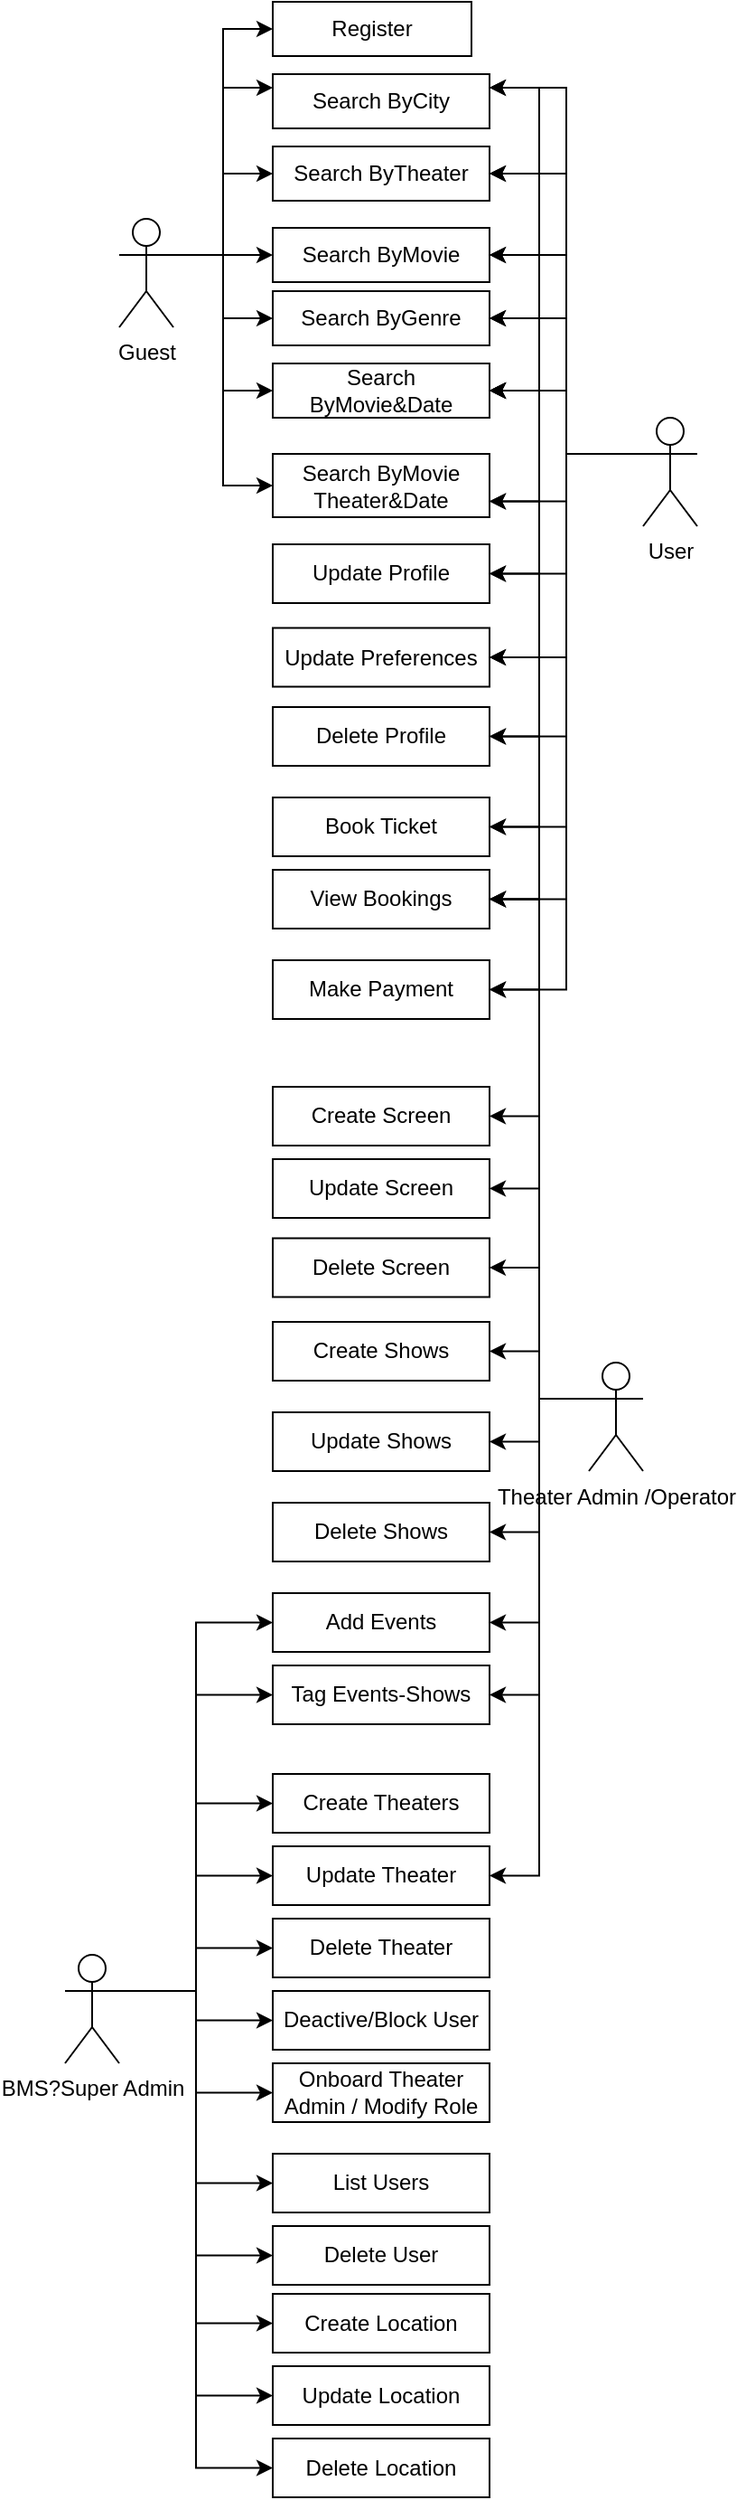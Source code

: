<mxfile version="20.0.4" type="device"><diagram id="kloarclk1dY6OFUt3-7b" name="Page-1"><mxGraphModel dx="1422" dy="1971" grid="1" gridSize="10" guides="1" tooltips="1" connect="1" arrows="1" fold="1" page="1" pageScale="1" pageWidth="827" pageHeight="1169" math="0" shadow="0"><root><mxCell id="0"/><mxCell id="1" parent="0"/><mxCell id="2srzbZMR7xOl1vZGSpLu-1" value="User" style="shape=umlActor;verticalLabelPosition=bottom;verticalAlign=top;html=1;outlineConnect=0;" parent="1" vertex="1"><mxGeometry x="620" y="200" width="30" height="60" as="geometry"/></mxCell><mxCell id="AkqAnPT7px3Ah36XAwfK-4" value="Guest" style="shape=umlActor;verticalLabelPosition=bottom;verticalAlign=top;html=1;outlineConnect=0;" parent="1" vertex="1"><mxGeometry x="330" y="90" width="30" height="60" as="geometry"/></mxCell><mxCell id="AkqAnPT7px3Ah36XAwfK-10" value="Search ByCity" style="rounded=0;whiteSpace=wrap;html=1;" parent="1" vertex="1"><mxGeometry x="415" y="10" width="120" height="30" as="geometry"/></mxCell><mxCell id="WUxfCvSln2oGiL66wOBi-11" style="edgeStyle=orthogonalEdgeStyle;rounded=0;orthogonalLoop=1;jettySize=auto;html=1;exitX=0;exitY=0.333;exitDx=0;exitDy=0;exitPerimeter=0;entryX=1;entryY=0.25;entryDx=0;entryDy=0;" edge="1" parent="1" source="2srzbZMR7xOl1vZGSpLu-1" target="AkqAnPT7px3Ah36XAwfK-10"><mxGeometry relative="1" as="geometry"/></mxCell><mxCell id="WUxfCvSln2oGiL66wOBi-1" style="edgeStyle=orthogonalEdgeStyle;rounded=0;orthogonalLoop=1;jettySize=auto;html=1;exitX=1;exitY=0.333;exitDx=0;exitDy=0;exitPerimeter=0;entryX=0;entryY=0.25;entryDx=0;entryDy=0;" edge="1" parent="1" source="AkqAnPT7px3Ah36XAwfK-4" target="AkqAnPT7px3Ah36XAwfK-10"><mxGeometry relative="1" as="geometry"/></mxCell><mxCell id="AkqAnPT7px3Ah36XAwfK-11" value="Search ByTheater" style="rounded=0;whiteSpace=wrap;html=1;" parent="1" vertex="1"><mxGeometry x="415" y="50" width="120" height="30" as="geometry"/></mxCell><mxCell id="WUxfCvSln2oGiL66wOBi-12" style="edgeStyle=orthogonalEdgeStyle;rounded=0;orthogonalLoop=1;jettySize=auto;html=1;exitX=0;exitY=0.333;exitDx=0;exitDy=0;exitPerimeter=0;entryX=1;entryY=0.5;entryDx=0;entryDy=0;" edge="1" parent="1" source="2srzbZMR7xOl1vZGSpLu-1" target="AkqAnPT7px3Ah36XAwfK-11"><mxGeometry relative="1" as="geometry"/></mxCell><mxCell id="WUxfCvSln2oGiL66wOBi-3" style="edgeStyle=orthogonalEdgeStyle;rounded=0;orthogonalLoop=1;jettySize=auto;html=1;exitX=1;exitY=0.333;exitDx=0;exitDy=0;exitPerimeter=0;entryX=0;entryY=0.5;entryDx=0;entryDy=0;" edge="1" parent="1" source="AkqAnPT7px3Ah36XAwfK-4" target="AkqAnPT7px3Ah36XAwfK-11"><mxGeometry relative="1" as="geometry"/></mxCell><mxCell id="AkqAnPT7px3Ah36XAwfK-12" value="Search ByMovie" style="rounded=0;whiteSpace=wrap;html=1;" parent="1" vertex="1"><mxGeometry x="415" y="95" width="120" height="30" as="geometry"/></mxCell><mxCell id="WUxfCvSln2oGiL66wOBi-13" style="edgeStyle=orthogonalEdgeStyle;rounded=0;orthogonalLoop=1;jettySize=auto;html=1;exitX=0;exitY=0.333;exitDx=0;exitDy=0;exitPerimeter=0;entryX=1;entryY=0.5;entryDx=0;entryDy=0;" edge="1" parent="1" source="2srzbZMR7xOl1vZGSpLu-1" target="AkqAnPT7px3Ah36XAwfK-12"><mxGeometry relative="1" as="geometry"><mxPoint x="530" y="110" as="targetPoint"/></mxGeometry></mxCell><mxCell id="WUxfCvSln2oGiL66wOBi-4" style="edgeStyle=orthogonalEdgeStyle;rounded=0;orthogonalLoop=1;jettySize=auto;html=1;exitX=1;exitY=0.333;exitDx=0;exitDy=0;exitPerimeter=0;entryX=0;entryY=0.5;entryDx=0;entryDy=0;" edge="1" parent="1" source="AkqAnPT7px3Ah36XAwfK-4" target="AkqAnPT7px3Ah36XAwfK-12"><mxGeometry relative="1" as="geometry"/></mxCell><mxCell id="AkqAnPT7px3Ah36XAwfK-13" value="Search ByMovie&amp;amp;Date" style="rounded=0;whiteSpace=wrap;html=1;" parent="1" vertex="1"><mxGeometry x="415" y="170" width="120" height="30" as="geometry"/></mxCell><mxCell id="WUxfCvSln2oGiL66wOBi-15" style="edgeStyle=orthogonalEdgeStyle;rounded=0;orthogonalLoop=1;jettySize=auto;html=1;exitX=0;exitY=0.333;exitDx=0;exitDy=0;exitPerimeter=0;entryX=1;entryY=0.5;entryDx=0;entryDy=0;" edge="1" parent="1" source="2srzbZMR7xOl1vZGSpLu-1" target="AkqAnPT7px3Ah36XAwfK-13"><mxGeometry relative="1" as="geometry"/></mxCell><mxCell id="WUxfCvSln2oGiL66wOBi-6" style="edgeStyle=orthogonalEdgeStyle;rounded=0;orthogonalLoop=1;jettySize=auto;html=1;exitX=1;exitY=0.333;exitDx=0;exitDy=0;exitPerimeter=0;entryX=0;entryY=0.5;entryDx=0;entryDy=0;" edge="1" parent="1" source="AkqAnPT7px3Ah36XAwfK-4" target="AkqAnPT7px3Ah36XAwfK-13"><mxGeometry relative="1" as="geometry"/></mxCell><mxCell id="AkqAnPT7px3Ah36XAwfK-14" value="Search ByMovie&lt;br&gt;Theater&amp;amp;Date" style="rounded=0;whiteSpace=wrap;html=1;" parent="1" vertex="1"><mxGeometry x="415" y="220" width="120" height="35" as="geometry"/></mxCell><mxCell id="WUxfCvSln2oGiL66wOBi-16" style="edgeStyle=orthogonalEdgeStyle;rounded=0;orthogonalLoop=1;jettySize=auto;html=1;exitX=0;exitY=0.333;exitDx=0;exitDy=0;exitPerimeter=0;entryX=1;entryY=0.75;entryDx=0;entryDy=0;" edge="1" parent="1" source="2srzbZMR7xOl1vZGSpLu-1" target="AkqAnPT7px3Ah36XAwfK-14"><mxGeometry relative="1" as="geometry"/></mxCell><mxCell id="WUxfCvSln2oGiL66wOBi-7" style="edgeStyle=orthogonalEdgeStyle;rounded=0;orthogonalLoop=1;jettySize=auto;html=1;exitX=1;exitY=0.333;exitDx=0;exitDy=0;exitPerimeter=0;entryX=0;entryY=0.5;entryDx=0;entryDy=0;" edge="1" parent="1" source="AkqAnPT7px3Ah36XAwfK-4" target="AkqAnPT7px3Ah36XAwfK-14"><mxGeometry relative="1" as="geometry"/></mxCell><mxCell id="AkqAnPT7px3Ah36XAwfK-20" value="Register" style="rounded=0;whiteSpace=wrap;html=1;" parent="1" vertex="1"><mxGeometry x="415" y="-30" width="110" height="30" as="geometry"/></mxCell><mxCell id="WUxfCvSln2oGiL66wOBi-8" style="edgeStyle=orthogonalEdgeStyle;rounded=0;orthogonalLoop=1;jettySize=auto;html=1;exitX=1;exitY=0.333;exitDx=0;exitDy=0;exitPerimeter=0;entryX=0;entryY=0.5;entryDx=0;entryDy=0;" edge="1" parent="1" source="AkqAnPT7px3Ah36XAwfK-4" target="AkqAnPT7px3Ah36XAwfK-20"><mxGeometry relative="1" as="geometry"/></mxCell><mxCell id="AkqAnPT7px3Ah36XAwfK-76" value="Update Profile" style="rounded=0;whiteSpace=wrap;html=1;" parent="1" vertex="1"><mxGeometry x="415" y="270" width="120" height="32.5" as="geometry"/></mxCell><mxCell id="WUxfCvSln2oGiL66wOBi-17" style="edgeStyle=orthogonalEdgeStyle;rounded=0;orthogonalLoop=1;jettySize=auto;html=1;exitX=0;exitY=0.333;exitDx=0;exitDy=0;exitPerimeter=0;entryX=1;entryY=0.5;entryDx=0;entryDy=0;" edge="1" parent="1" source="2srzbZMR7xOl1vZGSpLu-1" target="AkqAnPT7px3Ah36XAwfK-76"><mxGeometry relative="1" as="geometry"/></mxCell><mxCell id="AkqAnPT7px3Ah36XAwfK-77" value="Delete Profile" style="rounded=0;whiteSpace=wrap;html=1;" parent="1" vertex="1"><mxGeometry x="415" y="360" width="120" height="32.5" as="geometry"/></mxCell><mxCell id="WUxfCvSln2oGiL66wOBi-19" style="edgeStyle=orthogonalEdgeStyle;rounded=0;orthogonalLoop=1;jettySize=auto;html=1;exitX=0;exitY=0.333;exitDx=0;exitDy=0;exitPerimeter=0;entryX=1;entryY=0.5;entryDx=0;entryDy=0;" edge="1" parent="1" source="2srzbZMR7xOl1vZGSpLu-1" target="AkqAnPT7px3Ah36XAwfK-77"><mxGeometry relative="1" as="geometry"/></mxCell><mxCell id="AkqAnPT7px3Ah36XAwfK-78" value="Update Preferences" style="rounded=0;whiteSpace=wrap;html=1;" parent="1" vertex="1"><mxGeometry x="415" y="316.25" width="120" height="32.5" as="geometry"/></mxCell><mxCell id="WUxfCvSln2oGiL66wOBi-18" style="edgeStyle=orthogonalEdgeStyle;rounded=0;orthogonalLoop=1;jettySize=auto;html=1;exitX=0;exitY=0.333;exitDx=0;exitDy=0;exitPerimeter=0;entryX=1;entryY=0.5;entryDx=0;entryDy=0;" edge="1" parent="1" source="2srzbZMR7xOl1vZGSpLu-1" target="AkqAnPT7px3Ah36XAwfK-78"><mxGeometry relative="1" as="geometry"/></mxCell><mxCell id="WUxfCvSln2oGiL66wOBi-29" style="edgeStyle=orthogonalEdgeStyle;rounded=0;orthogonalLoop=1;jettySize=auto;html=1;exitX=0;exitY=0.333;exitDx=0;exitDy=0;exitPerimeter=0;entryX=1;entryY=0.5;entryDx=0;entryDy=0;" edge="1" parent="1" source="AkqAnPT7px3Ah36XAwfK-83" target="AkqAnPT7px3Ah36XAwfK-76"><mxGeometry relative="1" as="geometry"/></mxCell><mxCell id="WUxfCvSln2oGiL66wOBi-30" style="edgeStyle=orthogonalEdgeStyle;rounded=0;orthogonalLoop=1;jettySize=auto;html=1;exitX=0;exitY=0.333;exitDx=0;exitDy=0;exitPerimeter=0;entryX=1;entryY=0.25;entryDx=0;entryDy=0;" edge="1" parent="1" source="AkqAnPT7px3Ah36XAwfK-83" target="AkqAnPT7px3Ah36XAwfK-10"><mxGeometry relative="1" as="geometry"/></mxCell><mxCell id="WUxfCvSln2oGiL66wOBi-31" style="edgeStyle=orthogonalEdgeStyle;rounded=0;orthogonalLoop=1;jettySize=auto;html=1;exitX=0;exitY=0.333;exitDx=0;exitDy=0;exitPerimeter=0;entryX=1;entryY=0.5;entryDx=0;entryDy=0;" edge="1" parent="1" source="AkqAnPT7px3Ah36XAwfK-83" target="AkqAnPT7px3Ah36XAwfK-11"><mxGeometry relative="1" as="geometry"/></mxCell><mxCell id="WUxfCvSln2oGiL66wOBi-32" style="edgeStyle=orthogonalEdgeStyle;rounded=0;orthogonalLoop=1;jettySize=auto;html=1;exitX=0;exitY=0.333;exitDx=0;exitDy=0;exitPerimeter=0;entryX=1;entryY=0.5;entryDx=0;entryDy=0;" edge="1" parent="1" source="AkqAnPT7px3Ah36XAwfK-83" target="AkqAnPT7px3Ah36XAwfK-12"><mxGeometry relative="1" as="geometry"/></mxCell><mxCell id="WUxfCvSln2oGiL66wOBi-34" style="edgeStyle=orthogonalEdgeStyle;rounded=0;orthogonalLoop=1;jettySize=auto;html=1;exitX=0;exitY=0.333;exitDx=0;exitDy=0;exitPerimeter=0;entryX=1;entryY=0.5;entryDx=0;entryDy=0;" edge="1" parent="1" source="AkqAnPT7px3Ah36XAwfK-83" target="AkqAnPT7px3Ah36XAwfK-13"><mxGeometry relative="1" as="geometry"/></mxCell><mxCell id="WUxfCvSln2oGiL66wOBi-35" style="edgeStyle=orthogonalEdgeStyle;rounded=0;orthogonalLoop=1;jettySize=auto;html=1;exitX=0;exitY=0.333;exitDx=0;exitDy=0;exitPerimeter=0;entryX=1;entryY=0.5;entryDx=0;entryDy=0;" edge="1" parent="1" source="AkqAnPT7px3Ah36XAwfK-83" target="AkqAnPT7px3Ah36XAwfK-13"><mxGeometry relative="1" as="geometry"/></mxCell><mxCell id="WUxfCvSln2oGiL66wOBi-36" style="edgeStyle=orthogonalEdgeStyle;rounded=0;orthogonalLoop=1;jettySize=auto;html=1;exitX=0;exitY=0.333;exitDx=0;exitDy=0;exitPerimeter=0;entryX=1;entryY=0.75;entryDx=0;entryDy=0;" edge="1" parent="1" source="AkqAnPT7px3Ah36XAwfK-83" target="AkqAnPT7px3Ah36XAwfK-14"><mxGeometry relative="1" as="geometry"/></mxCell><mxCell id="WUxfCvSln2oGiL66wOBi-37" style="edgeStyle=orthogonalEdgeStyle;rounded=0;orthogonalLoop=1;jettySize=auto;html=1;exitX=0;exitY=0.333;exitDx=0;exitDy=0;exitPerimeter=0;entryX=1;entryY=0.5;entryDx=0;entryDy=0;" edge="1" parent="1" source="AkqAnPT7px3Ah36XAwfK-83" target="AkqAnPT7px3Ah36XAwfK-13"><mxGeometry relative="1" as="geometry"/></mxCell><mxCell id="WUxfCvSln2oGiL66wOBi-38" style="edgeStyle=orthogonalEdgeStyle;rounded=0;orthogonalLoop=1;jettySize=auto;html=1;exitX=0;exitY=0.333;exitDx=0;exitDy=0;exitPerimeter=0;entryX=1;entryY=0.5;entryDx=0;entryDy=0;" edge="1" parent="1" source="AkqAnPT7px3Ah36XAwfK-83" target="AkqAnPT7px3Ah36XAwfK-78"><mxGeometry relative="1" as="geometry"/></mxCell><mxCell id="WUxfCvSln2oGiL66wOBi-39" style="edgeStyle=orthogonalEdgeStyle;rounded=0;orthogonalLoop=1;jettySize=auto;html=1;exitX=0;exitY=0.333;exitDx=0;exitDy=0;exitPerimeter=0;entryX=1;entryY=0.5;entryDx=0;entryDy=0;" edge="1" parent="1" source="AkqAnPT7px3Ah36XAwfK-83" target="AkqAnPT7px3Ah36XAwfK-77"><mxGeometry relative="1" as="geometry"/></mxCell><mxCell id="AkqAnPT7px3Ah36XAwfK-83" value="Theater Admin /Operator" style="shape=umlActor;verticalLabelPosition=bottom;verticalAlign=top;html=1;outlineConnect=0;" parent="1" vertex="1"><mxGeometry x="590" y="722.5" width="30" height="60" as="geometry"/></mxCell><mxCell id="AkqAnPT7px3Ah36XAwfK-96" value="Create Screen" style="rounded=0;whiteSpace=wrap;html=1;" parent="1" vertex="1"><mxGeometry x="415" y="570" width="120" height="32.5" as="geometry"/></mxCell><mxCell id="WUxfCvSln2oGiL66wOBi-44" style="edgeStyle=orthogonalEdgeStyle;rounded=0;orthogonalLoop=1;jettySize=auto;html=1;exitX=0;exitY=0.333;exitDx=0;exitDy=0;exitPerimeter=0;entryX=1;entryY=0.5;entryDx=0;entryDy=0;" edge="1" parent="1" source="AkqAnPT7px3Ah36XAwfK-83" target="AkqAnPT7px3Ah36XAwfK-96"><mxGeometry relative="1" as="geometry"/></mxCell><mxCell id="AkqAnPT7px3Ah36XAwfK-97" value="Delete Screen" style="rounded=0;whiteSpace=wrap;html=1;" parent="1" vertex="1"><mxGeometry x="415" y="653.75" width="120" height="32.5" as="geometry"/></mxCell><mxCell id="WUxfCvSln2oGiL66wOBi-46" style="edgeStyle=orthogonalEdgeStyle;rounded=0;orthogonalLoop=1;jettySize=auto;html=1;exitX=0;exitY=0.333;exitDx=0;exitDy=0;exitPerimeter=0;entryX=1;entryY=0.5;entryDx=0;entryDy=0;" edge="1" parent="1" source="AkqAnPT7px3Ah36XAwfK-83" target="AkqAnPT7px3Ah36XAwfK-97"><mxGeometry relative="1" as="geometry"/></mxCell><mxCell id="AkqAnPT7px3Ah36XAwfK-98" value="Update Screen" style="rounded=0;whiteSpace=wrap;html=1;" parent="1" vertex="1"><mxGeometry x="415" y="610" width="120" height="32.5" as="geometry"/></mxCell><mxCell id="WUxfCvSln2oGiL66wOBi-45" style="edgeStyle=orthogonalEdgeStyle;rounded=0;orthogonalLoop=1;jettySize=auto;html=1;exitX=0;exitY=0.333;exitDx=0;exitDy=0;exitPerimeter=0;entryX=1;entryY=0.5;entryDx=0;entryDy=0;" edge="1" parent="1" source="AkqAnPT7px3Ah36XAwfK-83" target="AkqAnPT7px3Ah36XAwfK-98"><mxGeometry relative="1" as="geometry"/></mxCell><mxCell id="AkqAnPT7px3Ah36XAwfK-103" value="Create Shows" style="rounded=0;whiteSpace=wrap;html=1;" parent="1" vertex="1"><mxGeometry x="415" y="700" width="120" height="32.5" as="geometry"/></mxCell><mxCell id="WUxfCvSln2oGiL66wOBi-47" style="edgeStyle=orthogonalEdgeStyle;rounded=0;orthogonalLoop=1;jettySize=auto;html=1;exitX=0;exitY=0.333;exitDx=0;exitDy=0;exitPerimeter=0;entryX=1;entryY=0.5;entryDx=0;entryDy=0;" edge="1" parent="1" source="AkqAnPT7px3Ah36XAwfK-83" target="AkqAnPT7px3Ah36XAwfK-103"><mxGeometry relative="1" as="geometry"/></mxCell><mxCell id="AkqAnPT7px3Ah36XAwfK-104" value="Delete Shows" style="rounded=0;whiteSpace=wrap;html=1;" parent="1" vertex="1"><mxGeometry x="415" y="800" width="120" height="32.5" as="geometry"/></mxCell><mxCell id="WUxfCvSln2oGiL66wOBi-49" style="edgeStyle=orthogonalEdgeStyle;rounded=0;orthogonalLoop=1;jettySize=auto;html=1;exitX=0;exitY=0.333;exitDx=0;exitDy=0;exitPerimeter=0;entryX=1;entryY=0.5;entryDx=0;entryDy=0;" edge="1" parent="1" source="AkqAnPT7px3Ah36XAwfK-83" target="AkqAnPT7px3Ah36XAwfK-104"><mxGeometry relative="1" as="geometry"/></mxCell><mxCell id="AkqAnPT7px3Ah36XAwfK-105" value="Update Shows" style="rounded=0;whiteSpace=wrap;html=1;" parent="1" vertex="1"><mxGeometry x="415" y="750" width="120" height="32.5" as="geometry"/></mxCell><mxCell id="WUxfCvSln2oGiL66wOBi-48" style="edgeStyle=orthogonalEdgeStyle;rounded=0;orthogonalLoop=1;jettySize=auto;html=1;exitX=0;exitY=0.333;exitDx=0;exitDy=0;exitPerimeter=0;entryX=1;entryY=0.5;entryDx=0;entryDy=0;" edge="1" parent="1" source="AkqAnPT7px3Ah36XAwfK-83" target="AkqAnPT7px3Ah36XAwfK-105"><mxGeometry relative="1" as="geometry"/></mxCell><mxCell id="AkqAnPT7px3Ah36XAwfK-109" value="BMS?Super Admin" style="shape=umlActor;verticalLabelPosition=bottom;verticalAlign=top;html=1;outlineConnect=0;" parent="1" vertex="1"><mxGeometry x="300" y="1050" width="30" height="60" as="geometry"/></mxCell><mxCell id="AkqAnPT7px3Ah36XAwfK-114" value="Create Theaters" style="rounded=0;whiteSpace=wrap;html=1;" parent="1" vertex="1"><mxGeometry x="415" y="950" width="120" height="32.5" as="geometry"/></mxCell><mxCell id="WUxfCvSln2oGiL66wOBi-52" style="edgeStyle=orthogonalEdgeStyle;rounded=0;orthogonalLoop=1;jettySize=auto;html=1;exitX=1;exitY=0.333;exitDx=0;exitDy=0;exitPerimeter=0;entryX=0;entryY=0.5;entryDx=0;entryDy=0;" edge="1" parent="1" source="AkqAnPT7px3Ah36XAwfK-109" target="AkqAnPT7px3Ah36XAwfK-114"><mxGeometry relative="1" as="geometry"/></mxCell><mxCell id="AkqAnPT7px3Ah36XAwfK-115" value="Delete Theater" style="rounded=0;whiteSpace=wrap;html=1;" parent="1" vertex="1"><mxGeometry x="415" y="1030" width="120" height="32.5" as="geometry"/></mxCell><mxCell id="WUxfCvSln2oGiL66wOBi-54" style="edgeStyle=orthogonalEdgeStyle;rounded=0;orthogonalLoop=1;jettySize=auto;html=1;exitX=1;exitY=0.333;exitDx=0;exitDy=0;exitPerimeter=0;entryX=0;entryY=0.5;entryDx=0;entryDy=0;" edge="1" parent="1" source="AkqAnPT7px3Ah36XAwfK-109" target="AkqAnPT7px3Ah36XAwfK-115"><mxGeometry relative="1" as="geometry"/></mxCell><mxCell id="AkqAnPT7px3Ah36XAwfK-116" value="Update Theater" style="rounded=0;whiteSpace=wrap;html=1;" parent="1" vertex="1"><mxGeometry x="415" y="990" width="120" height="32.5" as="geometry"/></mxCell><mxCell id="WUxfCvSln2oGiL66wOBi-61" style="edgeStyle=orthogonalEdgeStyle;rounded=0;orthogonalLoop=1;jettySize=auto;html=1;exitX=0;exitY=0.333;exitDx=0;exitDy=0;exitPerimeter=0;entryX=1;entryY=0.5;entryDx=0;entryDy=0;" edge="1" parent="1" source="AkqAnPT7px3Ah36XAwfK-83" target="AkqAnPT7px3Ah36XAwfK-116"><mxGeometry relative="1" as="geometry"/></mxCell><mxCell id="WUxfCvSln2oGiL66wOBi-53" style="edgeStyle=orthogonalEdgeStyle;rounded=0;orthogonalLoop=1;jettySize=auto;html=1;exitX=1;exitY=0.333;exitDx=0;exitDy=0;exitPerimeter=0;entryX=0;entryY=0.5;entryDx=0;entryDy=0;" edge="1" parent="1" source="AkqAnPT7px3Ah36XAwfK-109" target="AkqAnPT7px3Ah36XAwfK-116"><mxGeometry relative="1" as="geometry"/></mxCell><mxCell id="AkqAnPT7px3Ah36XAwfK-119" value="Add Events" style="rounded=0;whiteSpace=wrap;html=1;" parent="1" vertex="1"><mxGeometry x="415" y="850" width="120" height="32.5" as="geometry"/></mxCell><mxCell id="WUxfCvSln2oGiL66wOBi-50" style="edgeStyle=orthogonalEdgeStyle;rounded=0;orthogonalLoop=1;jettySize=auto;html=1;exitX=0;exitY=0.333;exitDx=0;exitDy=0;exitPerimeter=0;entryX=1;entryY=0.5;entryDx=0;entryDy=0;" edge="1" parent="1" source="AkqAnPT7px3Ah36XAwfK-83" target="AkqAnPT7px3Ah36XAwfK-119"><mxGeometry relative="1" as="geometry"/></mxCell><mxCell id="WUxfCvSln2oGiL66wOBi-64" style="edgeStyle=orthogonalEdgeStyle;rounded=0;orthogonalLoop=1;jettySize=auto;html=1;exitX=1;exitY=0.333;exitDx=0;exitDy=0;exitPerimeter=0;entryX=0;entryY=0.5;entryDx=0;entryDy=0;" edge="1" parent="1" source="AkqAnPT7px3Ah36XAwfK-109" target="AkqAnPT7px3Ah36XAwfK-119"><mxGeometry relative="1" as="geometry"/></mxCell><mxCell id="AkqAnPT7px3Ah36XAwfK-121" value="Tag Events-Shows" style="rounded=0;whiteSpace=wrap;html=1;" parent="1" vertex="1"><mxGeometry x="415" y="890" width="120" height="32.5" as="geometry"/></mxCell><mxCell id="WUxfCvSln2oGiL66wOBi-51" style="edgeStyle=orthogonalEdgeStyle;rounded=0;orthogonalLoop=1;jettySize=auto;html=1;exitX=0;exitY=0.333;exitDx=0;exitDy=0;exitPerimeter=0;entryX=1;entryY=0.5;entryDx=0;entryDy=0;" edge="1" parent="1" source="AkqAnPT7px3Ah36XAwfK-83" target="AkqAnPT7px3Ah36XAwfK-121"><mxGeometry relative="1" as="geometry"/></mxCell><mxCell id="WUxfCvSln2oGiL66wOBi-65" style="edgeStyle=orthogonalEdgeStyle;rounded=0;orthogonalLoop=1;jettySize=auto;html=1;exitX=1;exitY=0.333;exitDx=0;exitDy=0;exitPerimeter=0;entryX=0;entryY=0.5;entryDx=0;entryDy=0;" edge="1" parent="1" source="AkqAnPT7px3Ah36XAwfK-109" target="AkqAnPT7px3Ah36XAwfK-121"><mxGeometry relative="1" as="geometry"/></mxCell><mxCell id="AkqAnPT7px3Ah36XAwfK-128" value="Deactive/Block User" style="rounded=0;whiteSpace=wrap;html=1;" parent="1" vertex="1"><mxGeometry x="415" y="1070" width="120" height="32.5" as="geometry"/></mxCell><mxCell id="WUxfCvSln2oGiL66wOBi-55" style="edgeStyle=orthogonalEdgeStyle;rounded=0;orthogonalLoop=1;jettySize=auto;html=1;exitX=1;exitY=0.333;exitDx=0;exitDy=0;exitPerimeter=0;entryX=0;entryY=0.5;entryDx=0;entryDy=0;" edge="1" parent="1" source="AkqAnPT7px3Ah36XAwfK-109" target="AkqAnPT7px3Ah36XAwfK-128"><mxGeometry relative="1" as="geometry"/></mxCell><mxCell id="AkqAnPT7px3Ah36XAwfK-129" value="Delete User" style="rounded=0;whiteSpace=wrap;html=1;" parent="1" vertex="1"><mxGeometry x="415" y="1200" width="120" height="32.5" as="geometry"/></mxCell><mxCell id="WUxfCvSln2oGiL66wOBi-57" style="edgeStyle=orthogonalEdgeStyle;rounded=0;orthogonalLoop=1;jettySize=auto;html=1;exitX=1;exitY=0.333;exitDx=0;exitDy=0;exitPerimeter=0;entryX=0;entryY=0.5;entryDx=0;entryDy=0;" edge="1" parent="1" source="AkqAnPT7px3Ah36XAwfK-109" target="AkqAnPT7px3Ah36XAwfK-129"><mxGeometry relative="1" as="geometry"/></mxCell><mxCell id="AkqAnPT7px3Ah36XAwfK-130" value="Onboard Theater Admin / Modify Role" style="rounded=0;whiteSpace=wrap;html=1;" parent="1" vertex="1"><mxGeometry x="415" y="1110" width="120" height="32.5" as="geometry"/></mxCell><mxCell id="WUxfCvSln2oGiL66wOBi-56" style="edgeStyle=orthogonalEdgeStyle;rounded=0;orthogonalLoop=1;jettySize=auto;html=1;exitX=1;exitY=0.333;exitDx=0;exitDy=0;exitPerimeter=0;entryX=0;entryY=0.5;entryDx=0;entryDy=0;" edge="1" parent="1" source="AkqAnPT7px3Ah36XAwfK-109" target="AkqAnPT7px3Ah36XAwfK-130"><mxGeometry relative="1" as="geometry"/></mxCell><mxCell id="AkqAnPT7px3Ah36XAwfK-133" value="Create Location" style="rounded=0;whiteSpace=wrap;html=1;" parent="1" vertex="1"><mxGeometry x="415" y="1237.5" width="120" height="32.5" as="geometry"/></mxCell><mxCell id="WUxfCvSln2oGiL66wOBi-58" style="edgeStyle=orthogonalEdgeStyle;rounded=0;orthogonalLoop=1;jettySize=auto;html=1;exitX=1;exitY=0.333;exitDx=0;exitDy=0;exitPerimeter=0;entryX=0;entryY=0.5;entryDx=0;entryDy=0;" edge="1" parent="1" source="AkqAnPT7px3Ah36XAwfK-109" target="AkqAnPT7px3Ah36XAwfK-133"><mxGeometry relative="1" as="geometry"/></mxCell><mxCell id="AkqAnPT7px3Ah36XAwfK-134" value="Delete Location" style="rounded=0;whiteSpace=wrap;html=1;" parent="1" vertex="1"><mxGeometry x="415" y="1317.5" width="120" height="32.5" as="geometry"/></mxCell><mxCell id="WUxfCvSln2oGiL66wOBi-60" style="edgeStyle=orthogonalEdgeStyle;rounded=0;orthogonalLoop=1;jettySize=auto;html=1;exitX=1;exitY=0.333;exitDx=0;exitDy=0;exitPerimeter=0;entryX=0;entryY=0.5;entryDx=0;entryDy=0;" edge="1" parent="1" source="AkqAnPT7px3Ah36XAwfK-109" target="AkqAnPT7px3Ah36XAwfK-134"><mxGeometry relative="1" as="geometry"/></mxCell><mxCell id="AkqAnPT7px3Ah36XAwfK-135" value="Update Location" style="rounded=0;whiteSpace=wrap;html=1;" parent="1" vertex="1"><mxGeometry x="415" y="1277.5" width="120" height="32.5" as="geometry"/></mxCell><mxCell id="WUxfCvSln2oGiL66wOBi-59" style="edgeStyle=orthogonalEdgeStyle;rounded=0;orthogonalLoop=1;jettySize=auto;html=1;exitX=1;exitY=0.333;exitDx=0;exitDy=0;exitPerimeter=0;entryX=0;entryY=0.5;entryDx=0;entryDy=0;" edge="1" parent="1" source="AkqAnPT7px3Ah36XAwfK-109" target="AkqAnPT7px3Ah36XAwfK-135"><mxGeometry relative="1" as="geometry"/></mxCell><mxCell id="WUxfCvSln2oGiL66wOBi-2" value="Search ByGenre" style="rounded=0;whiteSpace=wrap;html=1;" vertex="1" parent="1"><mxGeometry x="415" y="130" width="120" height="30" as="geometry"/></mxCell><mxCell id="WUxfCvSln2oGiL66wOBi-14" style="edgeStyle=orthogonalEdgeStyle;rounded=0;orthogonalLoop=1;jettySize=auto;html=1;exitX=0;exitY=0.333;exitDx=0;exitDy=0;exitPerimeter=0;entryX=1;entryY=0.5;entryDx=0;entryDy=0;" edge="1" parent="1" source="2srzbZMR7xOl1vZGSpLu-1" target="WUxfCvSln2oGiL66wOBi-2"><mxGeometry relative="1" as="geometry"/></mxCell><mxCell id="WUxfCvSln2oGiL66wOBi-5" style="edgeStyle=orthogonalEdgeStyle;rounded=0;orthogonalLoop=1;jettySize=auto;html=1;exitX=1;exitY=0.333;exitDx=0;exitDy=0;exitPerimeter=0;entryX=0;entryY=0.5;entryDx=0;entryDy=0;" edge="1" parent="1" source="AkqAnPT7px3Ah36XAwfK-4" target="WUxfCvSln2oGiL66wOBi-2"><mxGeometry relative="1" as="geometry"/></mxCell><mxCell id="WUxfCvSln2oGiL66wOBi-33" style="edgeStyle=orthogonalEdgeStyle;rounded=0;orthogonalLoop=1;jettySize=auto;html=1;exitX=0;exitY=0.333;exitDx=0;exitDy=0;exitPerimeter=0;entryX=1;entryY=0.5;entryDx=0;entryDy=0;" edge="1" parent="1" source="AkqAnPT7px3Ah36XAwfK-83" target="WUxfCvSln2oGiL66wOBi-2"><mxGeometry relative="1" as="geometry"/></mxCell><mxCell id="WUxfCvSln2oGiL66wOBi-23" value="View Bookings" style="rounded=0;whiteSpace=wrap;html=1;" vertex="1" parent="1"><mxGeometry x="415" y="450" width="120" height="32.5" as="geometry"/></mxCell><mxCell id="WUxfCvSln2oGiL66wOBi-27" style="edgeStyle=orthogonalEdgeStyle;rounded=0;orthogonalLoop=1;jettySize=auto;html=1;exitX=0;exitY=0.333;exitDx=0;exitDy=0;exitPerimeter=0;entryX=1;entryY=0.5;entryDx=0;entryDy=0;" edge="1" parent="1" source="2srzbZMR7xOl1vZGSpLu-1" target="WUxfCvSln2oGiL66wOBi-23"><mxGeometry relative="1" as="geometry"/></mxCell><mxCell id="WUxfCvSln2oGiL66wOBi-41" style="edgeStyle=orthogonalEdgeStyle;rounded=0;orthogonalLoop=1;jettySize=auto;html=1;exitX=0;exitY=0.333;exitDx=0;exitDy=0;exitPerimeter=0;entryX=1;entryY=0.5;entryDx=0;entryDy=0;" edge="1" parent="1" source="AkqAnPT7px3Ah36XAwfK-83" target="WUxfCvSln2oGiL66wOBi-23"><mxGeometry relative="1" as="geometry"/></mxCell><mxCell id="WUxfCvSln2oGiL66wOBi-42" style="edgeStyle=orthogonalEdgeStyle;rounded=0;orthogonalLoop=1;jettySize=auto;html=1;exitX=0;exitY=0.333;exitDx=0;exitDy=0;exitPerimeter=0;entryX=1;entryY=0.5;entryDx=0;entryDy=0;" edge="1" parent="1" source="AkqAnPT7px3Ah36XAwfK-83" target="WUxfCvSln2oGiL66wOBi-23"><mxGeometry relative="1" as="geometry"/></mxCell><mxCell id="WUxfCvSln2oGiL66wOBi-24" value="Book Ticket" style="rounded=0;whiteSpace=wrap;html=1;" vertex="1" parent="1"><mxGeometry x="415" y="410" width="120" height="32.5" as="geometry"/></mxCell><mxCell id="WUxfCvSln2oGiL66wOBi-26" style="edgeStyle=orthogonalEdgeStyle;rounded=0;orthogonalLoop=1;jettySize=auto;html=1;exitX=0;exitY=0.333;exitDx=0;exitDy=0;exitPerimeter=0;entryX=1;entryY=0.5;entryDx=0;entryDy=0;" edge="1" parent="1" source="2srzbZMR7xOl1vZGSpLu-1" target="WUxfCvSln2oGiL66wOBi-24"><mxGeometry relative="1" as="geometry"/></mxCell><mxCell id="WUxfCvSln2oGiL66wOBi-40" style="edgeStyle=orthogonalEdgeStyle;rounded=0;orthogonalLoop=1;jettySize=auto;html=1;exitX=0;exitY=0.333;exitDx=0;exitDy=0;exitPerimeter=0;entryX=1;entryY=0.5;entryDx=0;entryDy=0;" edge="1" parent="1" source="AkqAnPT7px3Ah36XAwfK-83" target="WUxfCvSln2oGiL66wOBi-24"><mxGeometry relative="1" as="geometry"/></mxCell><mxCell id="WUxfCvSln2oGiL66wOBi-25" value="Make Payment" style="rounded=0;whiteSpace=wrap;html=1;" vertex="1" parent="1"><mxGeometry x="415" y="500" width="120" height="32.5" as="geometry"/></mxCell><mxCell id="WUxfCvSln2oGiL66wOBi-28" style="edgeStyle=orthogonalEdgeStyle;rounded=0;orthogonalLoop=1;jettySize=auto;html=1;exitX=0;exitY=0.333;exitDx=0;exitDy=0;exitPerimeter=0;entryX=1;entryY=0.5;entryDx=0;entryDy=0;" edge="1" parent="1" source="2srzbZMR7xOl1vZGSpLu-1" target="WUxfCvSln2oGiL66wOBi-25"><mxGeometry relative="1" as="geometry"/></mxCell><mxCell id="WUxfCvSln2oGiL66wOBi-43" style="edgeStyle=orthogonalEdgeStyle;rounded=0;orthogonalLoop=1;jettySize=auto;html=1;exitX=0;exitY=0.333;exitDx=0;exitDy=0;exitPerimeter=0;entryX=1;entryY=0.5;entryDx=0;entryDy=0;" edge="1" parent="1" source="AkqAnPT7px3Ah36XAwfK-83" target="WUxfCvSln2oGiL66wOBi-25"><mxGeometry relative="1" as="geometry"/></mxCell><mxCell id="WUxfCvSln2oGiL66wOBi-66" value="List Users" style="rounded=0;whiteSpace=wrap;html=1;" vertex="1" parent="1"><mxGeometry x="415" y="1160" width="120" height="32.5" as="geometry"/></mxCell><mxCell id="WUxfCvSln2oGiL66wOBi-67" style="edgeStyle=orthogonalEdgeStyle;rounded=0;orthogonalLoop=1;jettySize=auto;html=1;exitX=1;exitY=0.333;exitDx=0;exitDy=0;exitPerimeter=0;entryX=0;entryY=0.5;entryDx=0;entryDy=0;" edge="1" parent="1" source="AkqAnPT7px3Ah36XAwfK-109" target="WUxfCvSln2oGiL66wOBi-66"><mxGeometry relative="1" as="geometry"/></mxCell></root></mxGraphModel></diagram></mxfile>